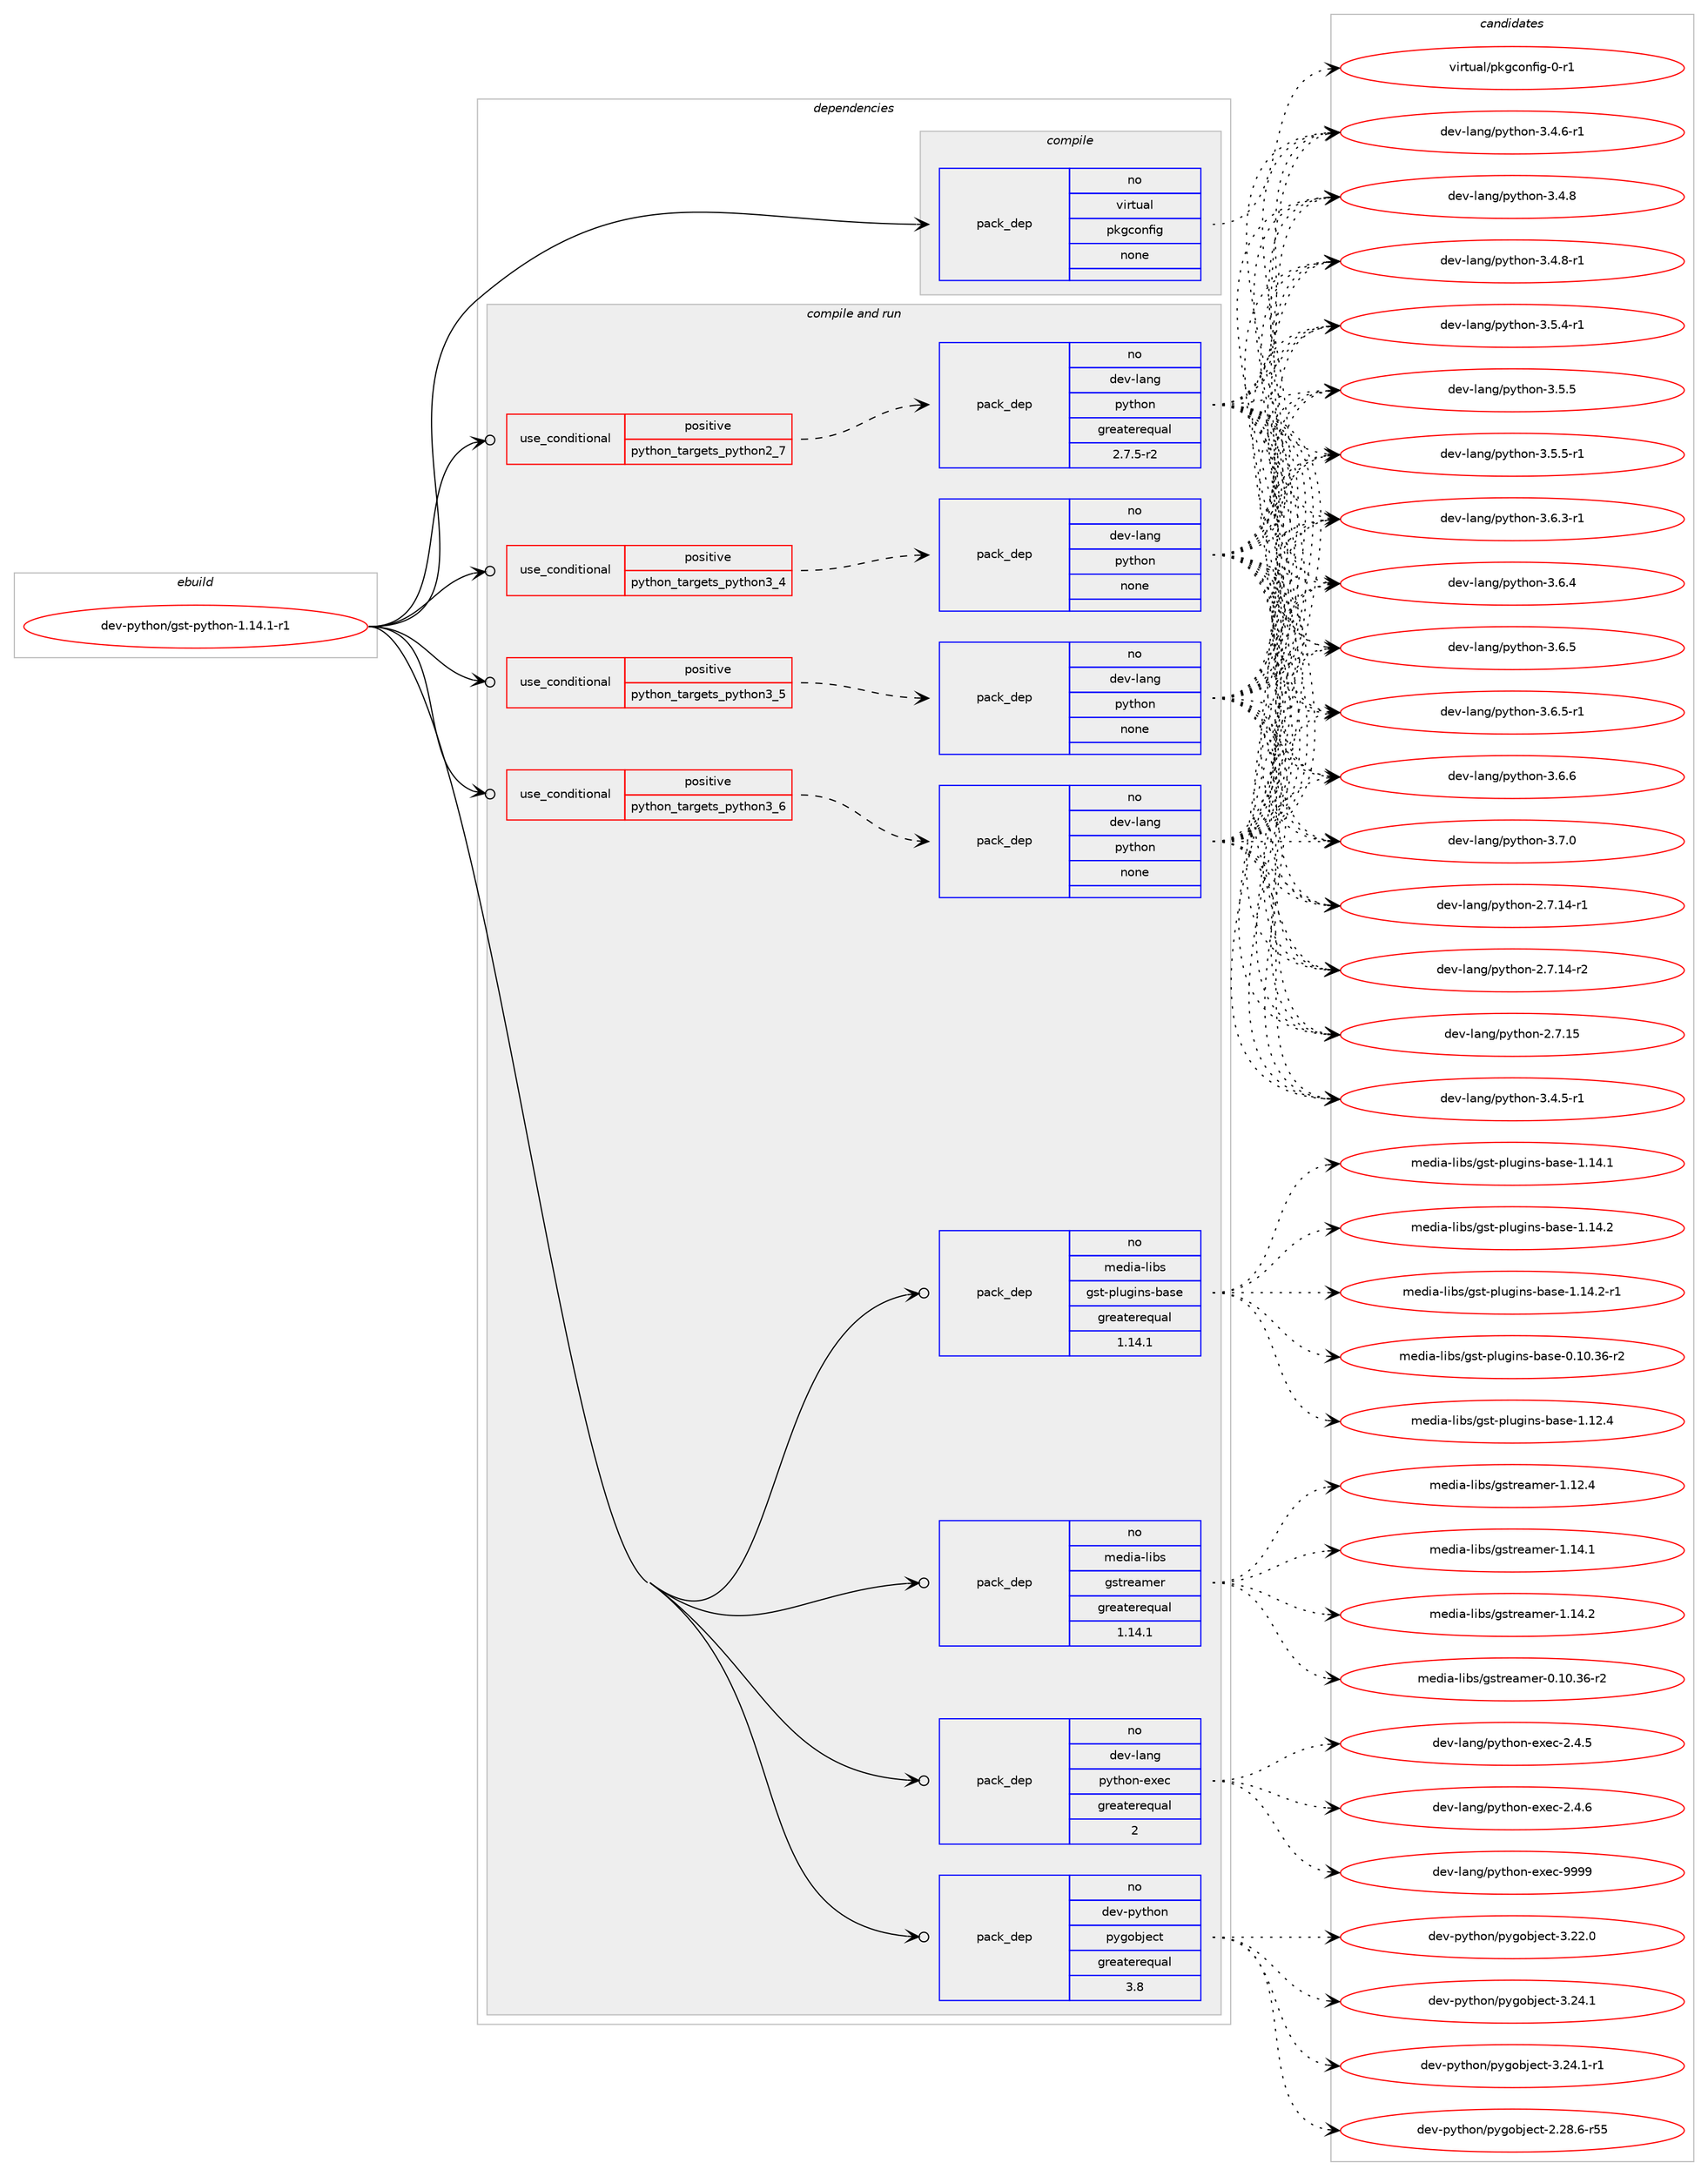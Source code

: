 digraph prolog {

# *************
# Graph options
# *************

newrank=true;
concentrate=true;
compound=true;
graph [rankdir=LR,fontname=Helvetica,fontsize=10,ranksep=1.5];#, ranksep=2.5, nodesep=0.2];
edge  [arrowhead=vee];
node  [fontname=Helvetica,fontsize=10];

# **********
# The ebuild
# **********

subgraph cluster_leftcol {
color=gray;
rank=same;
label=<<i>ebuild</i>>;
id [label="dev-python/gst-python-1.14.1-r1", color=red, width=4, href="../dev-python/gst-python-1.14.1-r1.svg"];
}

# ****************
# The dependencies
# ****************

subgraph cluster_midcol {
color=gray;
label=<<i>dependencies</i>>;
subgraph cluster_compile {
fillcolor="#eeeeee";
style=filled;
label=<<i>compile</i>>;
subgraph pack3952 {
dependency5730 [label=<<TABLE BORDER="0" CELLBORDER="1" CELLSPACING="0" CELLPADDING="4" WIDTH="220"><TR><TD ROWSPAN="6" CELLPADDING="30">pack_dep</TD></TR><TR><TD WIDTH="110">no</TD></TR><TR><TD>virtual</TD></TR><TR><TD>pkgconfig</TD></TR><TR><TD>none</TD></TR><TR><TD></TD></TR></TABLE>>, shape=none, color=blue];
}
id:e -> dependency5730:w [weight=20,style="solid",arrowhead="vee"];
}
subgraph cluster_compileandrun {
fillcolor="#eeeeee";
style=filled;
label=<<i>compile and run</i>>;
subgraph cond1648 {
dependency5731 [label=<<TABLE BORDER="0" CELLBORDER="1" CELLSPACING="0" CELLPADDING="4"><TR><TD ROWSPAN="3" CELLPADDING="10">use_conditional</TD></TR><TR><TD>positive</TD></TR><TR><TD>python_targets_python2_7</TD></TR></TABLE>>, shape=none, color=red];
subgraph pack3953 {
dependency5732 [label=<<TABLE BORDER="0" CELLBORDER="1" CELLSPACING="0" CELLPADDING="4" WIDTH="220"><TR><TD ROWSPAN="6" CELLPADDING="30">pack_dep</TD></TR><TR><TD WIDTH="110">no</TD></TR><TR><TD>dev-lang</TD></TR><TR><TD>python</TD></TR><TR><TD>greaterequal</TD></TR><TR><TD>2.7.5-r2</TD></TR></TABLE>>, shape=none, color=blue];
}
dependency5731:e -> dependency5732:w [weight=20,style="dashed",arrowhead="vee"];
}
id:e -> dependency5731:w [weight=20,style="solid",arrowhead="odotvee"];
subgraph cond1649 {
dependency5733 [label=<<TABLE BORDER="0" CELLBORDER="1" CELLSPACING="0" CELLPADDING="4"><TR><TD ROWSPAN="3" CELLPADDING="10">use_conditional</TD></TR><TR><TD>positive</TD></TR><TR><TD>python_targets_python3_4</TD></TR></TABLE>>, shape=none, color=red];
subgraph pack3954 {
dependency5734 [label=<<TABLE BORDER="0" CELLBORDER="1" CELLSPACING="0" CELLPADDING="4" WIDTH="220"><TR><TD ROWSPAN="6" CELLPADDING="30">pack_dep</TD></TR><TR><TD WIDTH="110">no</TD></TR><TR><TD>dev-lang</TD></TR><TR><TD>python</TD></TR><TR><TD>none</TD></TR><TR><TD></TD></TR></TABLE>>, shape=none, color=blue];
}
dependency5733:e -> dependency5734:w [weight=20,style="dashed",arrowhead="vee"];
}
id:e -> dependency5733:w [weight=20,style="solid",arrowhead="odotvee"];
subgraph cond1650 {
dependency5735 [label=<<TABLE BORDER="0" CELLBORDER="1" CELLSPACING="0" CELLPADDING="4"><TR><TD ROWSPAN="3" CELLPADDING="10">use_conditional</TD></TR><TR><TD>positive</TD></TR><TR><TD>python_targets_python3_5</TD></TR></TABLE>>, shape=none, color=red];
subgraph pack3955 {
dependency5736 [label=<<TABLE BORDER="0" CELLBORDER="1" CELLSPACING="0" CELLPADDING="4" WIDTH="220"><TR><TD ROWSPAN="6" CELLPADDING="30">pack_dep</TD></TR><TR><TD WIDTH="110">no</TD></TR><TR><TD>dev-lang</TD></TR><TR><TD>python</TD></TR><TR><TD>none</TD></TR><TR><TD></TD></TR></TABLE>>, shape=none, color=blue];
}
dependency5735:e -> dependency5736:w [weight=20,style="dashed",arrowhead="vee"];
}
id:e -> dependency5735:w [weight=20,style="solid",arrowhead="odotvee"];
subgraph cond1651 {
dependency5737 [label=<<TABLE BORDER="0" CELLBORDER="1" CELLSPACING="0" CELLPADDING="4"><TR><TD ROWSPAN="3" CELLPADDING="10">use_conditional</TD></TR><TR><TD>positive</TD></TR><TR><TD>python_targets_python3_6</TD></TR></TABLE>>, shape=none, color=red];
subgraph pack3956 {
dependency5738 [label=<<TABLE BORDER="0" CELLBORDER="1" CELLSPACING="0" CELLPADDING="4" WIDTH="220"><TR><TD ROWSPAN="6" CELLPADDING="30">pack_dep</TD></TR><TR><TD WIDTH="110">no</TD></TR><TR><TD>dev-lang</TD></TR><TR><TD>python</TD></TR><TR><TD>none</TD></TR><TR><TD></TD></TR></TABLE>>, shape=none, color=blue];
}
dependency5737:e -> dependency5738:w [weight=20,style="dashed",arrowhead="vee"];
}
id:e -> dependency5737:w [weight=20,style="solid",arrowhead="odotvee"];
subgraph pack3957 {
dependency5739 [label=<<TABLE BORDER="0" CELLBORDER="1" CELLSPACING="0" CELLPADDING="4" WIDTH="220"><TR><TD ROWSPAN="6" CELLPADDING="30">pack_dep</TD></TR><TR><TD WIDTH="110">no</TD></TR><TR><TD>dev-lang</TD></TR><TR><TD>python-exec</TD></TR><TR><TD>greaterequal</TD></TR><TR><TD>2</TD></TR></TABLE>>, shape=none, color=blue];
}
id:e -> dependency5739:w [weight=20,style="solid",arrowhead="odotvee"];
subgraph pack3958 {
dependency5740 [label=<<TABLE BORDER="0" CELLBORDER="1" CELLSPACING="0" CELLPADDING="4" WIDTH="220"><TR><TD ROWSPAN="6" CELLPADDING="30">pack_dep</TD></TR><TR><TD WIDTH="110">no</TD></TR><TR><TD>dev-python</TD></TR><TR><TD>pygobject</TD></TR><TR><TD>greaterequal</TD></TR><TR><TD>3.8</TD></TR></TABLE>>, shape=none, color=blue];
}
id:e -> dependency5740:w [weight=20,style="solid",arrowhead="odotvee"];
subgraph pack3959 {
dependency5741 [label=<<TABLE BORDER="0" CELLBORDER="1" CELLSPACING="0" CELLPADDING="4" WIDTH="220"><TR><TD ROWSPAN="6" CELLPADDING="30">pack_dep</TD></TR><TR><TD WIDTH="110">no</TD></TR><TR><TD>media-libs</TD></TR><TR><TD>gst-plugins-base</TD></TR><TR><TD>greaterequal</TD></TR><TR><TD>1.14.1</TD></TR></TABLE>>, shape=none, color=blue];
}
id:e -> dependency5741:w [weight=20,style="solid",arrowhead="odotvee"];
subgraph pack3960 {
dependency5742 [label=<<TABLE BORDER="0" CELLBORDER="1" CELLSPACING="0" CELLPADDING="4" WIDTH="220"><TR><TD ROWSPAN="6" CELLPADDING="30">pack_dep</TD></TR><TR><TD WIDTH="110">no</TD></TR><TR><TD>media-libs</TD></TR><TR><TD>gstreamer</TD></TR><TR><TD>greaterequal</TD></TR><TR><TD>1.14.1</TD></TR></TABLE>>, shape=none, color=blue];
}
id:e -> dependency5742:w [weight=20,style="solid",arrowhead="odotvee"];
}
subgraph cluster_run {
fillcolor="#eeeeee";
style=filled;
label=<<i>run</i>>;
}
}

# **************
# The candidates
# **************

subgraph cluster_choices {
rank=same;
color=gray;
label=<<i>candidates</i>>;

subgraph choice3952 {
color=black;
nodesep=1;
choice11810511411611797108471121071039911111010210510345484511449 [label="virtual/pkgconfig-0-r1", color=red, width=4,href="../virtual/pkgconfig-0-r1.svg"];
dependency5730:e -> choice11810511411611797108471121071039911111010210510345484511449:w [style=dotted,weight="100"];
}
subgraph choice3953 {
color=black;
nodesep=1;
choice100101118451089711010347112121116104111110455046554649524511449 [label="dev-lang/python-2.7.14-r1", color=red, width=4,href="../dev-lang/python-2.7.14-r1.svg"];
choice100101118451089711010347112121116104111110455046554649524511450 [label="dev-lang/python-2.7.14-r2", color=red, width=4,href="../dev-lang/python-2.7.14-r2.svg"];
choice10010111845108971101034711212111610411111045504655464953 [label="dev-lang/python-2.7.15", color=red, width=4,href="../dev-lang/python-2.7.15.svg"];
choice1001011184510897110103471121211161041111104551465246534511449 [label="dev-lang/python-3.4.5-r1", color=red, width=4,href="../dev-lang/python-3.4.5-r1.svg"];
choice1001011184510897110103471121211161041111104551465246544511449 [label="dev-lang/python-3.4.6-r1", color=red, width=4,href="../dev-lang/python-3.4.6-r1.svg"];
choice100101118451089711010347112121116104111110455146524656 [label="dev-lang/python-3.4.8", color=red, width=4,href="../dev-lang/python-3.4.8.svg"];
choice1001011184510897110103471121211161041111104551465246564511449 [label="dev-lang/python-3.4.8-r1", color=red, width=4,href="../dev-lang/python-3.4.8-r1.svg"];
choice1001011184510897110103471121211161041111104551465346524511449 [label="dev-lang/python-3.5.4-r1", color=red, width=4,href="../dev-lang/python-3.5.4-r1.svg"];
choice100101118451089711010347112121116104111110455146534653 [label="dev-lang/python-3.5.5", color=red, width=4,href="../dev-lang/python-3.5.5.svg"];
choice1001011184510897110103471121211161041111104551465346534511449 [label="dev-lang/python-3.5.5-r1", color=red, width=4,href="../dev-lang/python-3.5.5-r1.svg"];
choice1001011184510897110103471121211161041111104551465446514511449 [label="dev-lang/python-3.6.3-r1", color=red, width=4,href="../dev-lang/python-3.6.3-r1.svg"];
choice100101118451089711010347112121116104111110455146544652 [label="dev-lang/python-3.6.4", color=red, width=4,href="../dev-lang/python-3.6.4.svg"];
choice100101118451089711010347112121116104111110455146544653 [label="dev-lang/python-3.6.5", color=red, width=4,href="../dev-lang/python-3.6.5.svg"];
choice1001011184510897110103471121211161041111104551465446534511449 [label="dev-lang/python-3.6.5-r1", color=red, width=4,href="../dev-lang/python-3.6.5-r1.svg"];
choice100101118451089711010347112121116104111110455146544654 [label="dev-lang/python-3.6.6", color=red, width=4,href="../dev-lang/python-3.6.6.svg"];
choice100101118451089711010347112121116104111110455146554648 [label="dev-lang/python-3.7.0", color=red, width=4,href="../dev-lang/python-3.7.0.svg"];
dependency5732:e -> choice100101118451089711010347112121116104111110455046554649524511449:w [style=dotted,weight="100"];
dependency5732:e -> choice100101118451089711010347112121116104111110455046554649524511450:w [style=dotted,weight="100"];
dependency5732:e -> choice10010111845108971101034711212111610411111045504655464953:w [style=dotted,weight="100"];
dependency5732:e -> choice1001011184510897110103471121211161041111104551465246534511449:w [style=dotted,weight="100"];
dependency5732:e -> choice1001011184510897110103471121211161041111104551465246544511449:w [style=dotted,weight="100"];
dependency5732:e -> choice100101118451089711010347112121116104111110455146524656:w [style=dotted,weight="100"];
dependency5732:e -> choice1001011184510897110103471121211161041111104551465246564511449:w [style=dotted,weight="100"];
dependency5732:e -> choice1001011184510897110103471121211161041111104551465346524511449:w [style=dotted,weight="100"];
dependency5732:e -> choice100101118451089711010347112121116104111110455146534653:w [style=dotted,weight="100"];
dependency5732:e -> choice1001011184510897110103471121211161041111104551465346534511449:w [style=dotted,weight="100"];
dependency5732:e -> choice1001011184510897110103471121211161041111104551465446514511449:w [style=dotted,weight="100"];
dependency5732:e -> choice100101118451089711010347112121116104111110455146544652:w [style=dotted,weight="100"];
dependency5732:e -> choice100101118451089711010347112121116104111110455146544653:w [style=dotted,weight="100"];
dependency5732:e -> choice1001011184510897110103471121211161041111104551465446534511449:w [style=dotted,weight="100"];
dependency5732:e -> choice100101118451089711010347112121116104111110455146544654:w [style=dotted,weight="100"];
dependency5732:e -> choice100101118451089711010347112121116104111110455146554648:w [style=dotted,weight="100"];
}
subgraph choice3954 {
color=black;
nodesep=1;
choice100101118451089711010347112121116104111110455046554649524511449 [label="dev-lang/python-2.7.14-r1", color=red, width=4,href="../dev-lang/python-2.7.14-r1.svg"];
choice100101118451089711010347112121116104111110455046554649524511450 [label="dev-lang/python-2.7.14-r2", color=red, width=4,href="../dev-lang/python-2.7.14-r2.svg"];
choice10010111845108971101034711212111610411111045504655464953 [label="dev-lang/python-2.7.15", color=red, width=4,href="../dev-lang/python-2.7.15.svg"];
choice1001011184510897110103471121211161041111104551465246534511449 [label="dev-lang/python-3.4.5-r1", color=red, width=4,href="../dev-lang/python-3.4.5-r1.svg"];
choice1001011184510897110103471121211161041111104551465246544511449 [label="dev-lang/python-3.4.6-r1", color=red, width=4,href="../dev-lang/python-3.4.6-r1.svg"];
choice100101118451089711010347112121116104111110455146524656 [label="dev-lang/python-3.4.8", color=red, width=4,href="../dev-lang/python-3.4.8.svg"];
choice1001011184510897110103471121211161041111104551465246564511449 [label="dev-lang/python-3.4.8-r1", color=red, width=4,href="../dev-lang/python-3.4.8-r1.svg"];
choice1001011184510897110103471121211161041111104551465346524511449 [label="dev-lang/python-3.5.4-r1", color=red, width=4,href="../dev-lang/python-3.5.4-r1.svg"];
choice100101118451089711010347112121116104111110455146534653 [label="dev-lang/python-3.5.5", color=red, width=4,href="../dev-lang/python-3.5.5.svg"];
choice1001011184510897110103471121211161041111104551465346534511449 [label="dev-lang/python-3.5.5-r1", color=red, width=4,href="../dev-lang/python-3.5.5-r1.svg"];
choice1001011184510897110103471121211161041111104551465446514511449 [label="dev-lang/python-3.6.3-r1", color=red, width=4,href="../dev-lang/python-3.6.3-r1.svg"];
choice100101118451089711010347112121116104111110455146544652 [label="dev-lang/python-3.6.4", color=red, width=4,href="../dev-lang/python-3.6.4.svg"];
choice100101118451089711010347112121116104111110455146544653 [label="dev-lang/python-3.6.5", color=red, width=4,href="../dev-lang/python-3.6.5.svg"];
choice1001011184510897110103471121211161041111104551465446534511449 [label="dev-lang/python-3.6.5-r1", color=red, width=4,href="../dev-lang/python-3.6.5-r1.svg"];
choice100101118451089711010347112121116104111110455146544654 [label="dev-lang/python-3.6.6", color=red, width=4,href="../dev-lang/python-3.6.6.svg"];
choice100101118451089711010347112121116104111110455146554648 [label="dev-lang/python-3.7.0", color=red, width=4,href="../dev-lang/python-3.7.0.svg"];
dependency5734:e -> choice100101118451089711010347112121116104111110455046554649524511449:w [style=dotted,weight="100"];
dependency5734:e -> choice100101118451089711010347112121116104111110455046554649524511450:w [style=dotted,weight="100"];
dependency5734:e -> choice10010111845108971101034711212111610411111045504655464953:w [style=dotted,weight="100"];
dependency5734:e -> choice1001011184510897110103471121211161041111104551465246534511449:w [style=dotted,weight="100"];
dependency5734:e -> choice1001011184510897110103471121211161041111104551465246544511449:w [style=dotted,weight="100"];
dependency5734:e -> choice100101118451089711010347112121116104111110455146524656:w [style=dotted,weight="100"];
dependency5734:e -> choice1001011184510897110103471121211161041111104551465246564511449:w [style=dotted,weight="100"];
dependency5734:e -> choice1001011184510897110103471121211161041111104551465346524511449:w [style=dotted,weight="100"];
dependency5734:e -> choice100101118451089711010347112121116104111110455146534653:w [style=dotted,weight="100"];
dependency5734:e -> choice1001011184510897110103471121211161041111104551465346534511449:w [style=dotted,weight="100"];
dependency5734:e -> choice1001011184510897110103471121211161041111104551465446514511449:w [style=dotted,weight="100"];
dependency5734:e -> choice100101118451089711010347112121116104111110455146544652:w [style=dotted,weight="100"];
dependency5734:e -> choice100101118451089711010347112121116104111110455146544653:w [style=dotted,weight="100"];
dependency5734:e -> choice1001011184510897110103471121211161041111104551465446534511449:w [style=dotted,weight="100"];
dependency5734:e -> choice100101118451089711010347112121116104111110455146544654:w [style=dotted,weight="100"];
dependency5734:e -> choice100101118451089711010347112121116104111110455146554648:w [style=dotted,weight="100"];
}
subgraph choice3955 {
color=black;
nodesep=1;
choice100101118451089711010347112121116104111110455046554649524511449 [label="dev-lang/python-2.7.14-r1", color=red, width=4,href="../dev-lang/python-2.7.14-r1.svg"];
choice100101118451089711010347112121116104111110455046554649524511450 [label="dev-lang/python-2.7.14-r2", color=red, width=4,href="../dev-lang/python-2.7.14-r2.svg"];
choice10010111845108971101034711212111610411111045504655464953 [label="dev-lang/python-2.7.15", color=red, width=4,href="../dev-lang/python-2.7.15.svg"];
choice1001011184510897110103471121211161041111104551465246534511449 [label="dev-lang/python-3.4.5-r1", color=red, width=4,href="../dev-lang/python-3.4.5-r1.svg"];
choice1001011184510897110103471121211161041111104551465246544511449 [label="dev-lang/python-3.4.6-r1", color=red, width=4,href="../dev-lang/python-3.4.6-r1.svg"];
choice100101118451089711010347112121116104111110455146524656 [label="dev-lang/python-3.4.8", color=red, width=4,href="../dev-lang/python-3.4.8.svg"];
choice1001011184510897110103471121211161041111104551465246564511449 [label="dev-lang/python-3.4.8-r1", color=red, width=4,href="../dev-lang/python-3.4.8-r1.svg"];
choice1001011184510897110103471121211161041111104551465346524511449 [label="dev-lang/python-3.5.4-r1", color=red, width=4,href="../dev-lang/python-3.5.4-r1.svg"];
choice100101118451089711010347112121116104111110455146534653 [label="dev-lang/python-3.5.5", color=red, width=4,href="../dev-lang/python-3.5.5.svg"];
choice1001011184510897110103471121211161041111104551465346534511449 [label="dev-lang/python-3.5.5-r1", color=red, width=4,href="../dev-lang/python-3.5.5-r1.svg"];
choice1001011184510897110103471121211161041111104551465446514511449 [label="dev-lang/python-3.6.3-r1", color=red, width=4,href="../dev-lang/python-3.6.3-r1.svg"];
choice100101118451089711010347112121116104111110455146544652 [label="dev-lang/python-3.6.4", color=red, width=4,href="../dev-lang/python-3.6.4.svg"];
choice100101118451089711010347112121116104111110455146544653 [label="dev-lang/python-3.6.5", color=red, width=4,href="../dev-lang/python-3.6.5.svg"];
choice1001011184510897110103471121211161041111104551465446534511449 [label="dev-lang/python-3.6.5-r1", color=red, width=4,href="../dev-lang/python-3.6.5-r1.svg"];
choice100101118451089711010347112121116104111110455146544654 [label="dev-lang/python-3.6.6", color=red, width=4,href="../dev-lang/python-3.6.6.svg"];
choice100101118451089711010347112121116104111110455146554648 [label="dev-lang/python-3.7.0", color=red, width=4,href="../dev-lang/python-3.7.0.svg"];
dependency5736:e -> choice100101118451089711010347112121116104111110455046554649524511449:w [style=dotted,weight="100"];
dependency5736:e -> choice100101118451089711010347112121116104111110455046554649524511450:w [style=dotted,weight="100"];
dependency5736:e -> choice10010111845108971101034711212111610411111045504655464953:w [style=dotted,weight="100"];
dependency5736:e -> choice1001011184510897110103471121211161041111104551465246534511449:w [style=dotted,weight="100"];
dependency5736:e -> choice1001011184510897110103471121211161041111104551465246544511449:w [style=dotted,weight="100"];
dependency5736:e -> choice100101118451089711010347112121116104111110455146524656:w [style=dotted,weight="100"];
dependency5736:e -> choice1001011184510897110103471121211161041111104551465246564511449:w [style=dotted,weight="100"];
dependency5736:e -> choice1001011184510897110103471121211161041111104551465346524511449:w [style=dotted,weight="100"];
dependency5736:e -> choice100101118451089711010347112121116104111110455146534653:w [style=dotted,weight="100"];
dependency5736:e -> choice1001011184510897110103471121211161041111104551465346534511449:w [style=dotted,weight="100"];
dependency5736:e -> choice1001011184510897110103471121211161041111104551465446514511449:w [style=dotted,weight="100"];
dependency5736:e -> choice100101118451089711010347112121116104111110455146544652:w [style=dotted,weight="100"];
dependency5736:e -> choice100101118451089711010347112121116104111110455146544653:w [style=dotted,weight="100"];
dependency5736:e -> choice1001011184510897110103471121211161041111104551465446534511449:w [style=dotted,weight="100"];
dependency5736:e -> choice100101118451089711010347112121116104111110455146544654:w [style=dotted,weight="100"];
dependency5736:e -> choice100101118451089711010347112121116104111110455146554648:w [style=dotted,weight="100"];
}
subgraph choice3956 {
color=black;
nodesep=1;
choice100101118451089711010347112121116104111110455046554649524511449 [label="dev-lang/python-2.7.14-r1", color=red, width=4,href="../dev-lang/python-2.7.14-r1.svg"];
choice100101118451089711010347112121116104111110455046554649524511450 [label="dev-lang/python-2.7.14-r2", color=red, width=4,href="../dev-lang/python-2.7.14-r2.svg"];
choice10010111845108971101034711212111610411111045504655464953 [label="dev-lang/python-2.7.15", color=red, width=4,href="../dev-lang/python-2.7.15.svg"];
choice1001011184510897110103471121211161041111104551465246534511449 [label="dev-lang/python-3.4.5-r1", color=red, width=4,href="../dev-lang/python-3.4.5-r1.svg"];
choice1001011184510897110103471121211161041111104551465246544511449 [label="dev-lang/python-3.4.6-r1", color=red, width=4,href="../dev-lang/python-3.4.6-r1.svg"];
choice100101118451089711010347112121116104111110455146524656 [label="dev-lang/python-3.4.8", color=red, width=4,href="../dev-lang/python-3.4.8.svg"];
choice1001011184510897110103471121211161041111104551465246564511449 [label="dev-lang/python-3.4.8-r1", color=red, width=4,href="../dev-lang/python-3.4.8-r1.svg"];
choice1001011184510897110103471121211161041111104551465346524511449 [label="dev-lang/python-3.5.4-r1", color=red, width=4,href="../dev-lang/python-3.5.4-r1.svg"];
choice100101118451089711010347112121116104111110455146534653 [label="dev-lang/python-3.5.5", color=red, width=4,href="../dev-lang/python-3.5.5.svg"];
choice1001011184510897110103471121211161041111104551465346534511449 [label="dev-lang/python-3.5.5-r1", color=red, width=4,href="../dev-lang/python-3.5.5-r1.svg"];
choice1001011184510897110103471121211161041111104551465446514511449 [label="dev-lang/python-3.6.3-r1", color=red, width=4,href="../dev-lang/python-3.6.3-r1.svg"];
choice100101118451089711010347112121116104111110455146544652 [label="dev-lang/python-3.6.4", color=red, width=4,href="../dev-lang/python-3.6.4.svg"];
choice100101118451089711010347112121116104111110455146544653 [label="dev-lang/python-3.6.5", color=red, width=4,href="../dev-lang/python-3.6.5.svg"];
choice1001011184510897110103471121211161041111104551465446534511449 [label="dev-lang/python-3.6.5-r1", color=red, width=4,href="../dev-lang/python-3.6.5-r1.svg"];
choice100101118451089711010347112121116104111110455146544654 [label="dev-lang/python-3.6.6", color=red, width=4,href="../dev-lang/python-3.6.6.svg"];
choice100101118451089711010347112121116104111110455146554648 [label="dev-lang/python-3.7.0", color=red, width=4,href="../dev-lang/python-3.7.0.svg"];
dependency5738:e -> choice100101118451089711010347112121116104111110455046554649524511449:w [style=dotted,weight="100"];
dependency5738:e -> choice100101118451089711010347112121116104111110455046554649524511450:w [style=dotted,weight="100"];
dependency5738:e -> choice10010111845108971101034711212111610411111045504655464953:w [style=dotted,weight="100"];
dependency5738:e -> choice1001011184510897110103471121211161041111104551465246534511449:w [style=dotted,weight="100"];
dependency5738:e -> choice1001011184510897110103471121211161041111104551465246544511449:w [style=dotted,weight="100"];
dependency5738:e -> choice100101118451089711010347112121116104111110455146524656:w [style=dotted,weight="100"];
dependency5738:e -> choice1001011184510897110103471121211161041111104551465246564511449:w [style=dotted,weight="100"];
dependency5738:e -> choice1001011184510897110103471121211161041111104551465346524511449:w [style=dotted,weight="100"];
dependency5738:e -> choice100101118451089711010347112121116104111110455146534653:w [style=dotted,weight="100"];
dependency5738:e -> choice1001011184510897110103471121211161041111104551465346534511449:w [style=dotted,weight="100"];
dependency5738:e -> choice1001011184510897110103471121211161041111104551465446514511449:w [style=dotted,weight="100"];
dependency5738:e -> choice100101118451089711010347112121116104111110455146544652:w [style=dotted,weight="100"];
dependency5738:e -> choice100101118451089711010347112121116104111110455146544653:w [style=dotted,weight="100"];
dependency5738:e -> choice1001011184510897110103471121211161041111104551465446534511449:w [style=dotted,weight="100"];
dependency5738:e -> choice100101118451089711010347112121116104111110455146544654:w [style=dotted,weight="100"];
dependency5738:e -> choice100101118451089711010347112121116104111110455146554648:w [style=dotted,weight="100"];
}
subgraph choice3957 {
color=black;
nodesep=1;
choice1001011184510897110103471121211161041111104510112010199455046524653 [label="dev-lang/python-exec-2.4.5", color=red, width=4,href="../dev-lang/python-exec-2.4.5.svg"];
choice1001011184510897110103471121211161041111104510112010199455046524654 [label="dev-lang/python-exec-2.4.6", color=red, width=4,href="../dev-lang/python-exec-2.4.6.svg"];
choice10010111845108971101034711212111610411111045101120101994557575757 [label="dev-lang/python-exec-9999", color=red, width=4,href="../dev-lang/python-exec-9999.svg"];
dependency5739:e -> choice1001011184510897110103471121211161041111104510112010199455046524653:w [style=dotted,weight="100"];
dependency5739:e -> choice1001011184510897110103471121211161041111104510112010199455046524654:w [style=dotted,weight="100"];
dependency5739:e -> choice10010111845108971101034711212111610411111045101120101994557575757:w [style=dotted,weight="100"];
}
subgraph choice3958 {
color=black;
nodesep=1;
choice1001011184511212111610411111047112121103111981061019911645504650564654451145353 [label="dev-python/pygobject-2.28.6-r55", color=red, width=4,href="../dev-python/pygobject-2.28.6-r55.svg"];
choice1001011184511212111610411111047112121103111981061019911645514650504648 [label="dev-python/pygobject-3.22.0", color=red, width=4,href="../dev-python/pygobject-3.22.0.svg"];
choice1001011184511212111610411111047112121103111981061019911645514650524649 [label="dev-python/pygobject-3.24.1", color=red, width=4,href="../dev-python/pygobject-3.24.1.svg"];
choice10010111845112121116104111110471121211031119810610199116455146505246494511449 [label="dev-python/pygobject-3.24.1-r1", color=red, width=4,href="../dev-python/pygobject-3.24.1-r1.svg"];
dependency5740:e -> choice1001011184511212111610411111047112121103111981061019911645504650564654451145353:w [style=dotted,weight="100"];
dependency5740:e -> choice1001011184511212111610411111047112121103111981061019911645514650504648:w [style=dotted,weight="100"];
dependency5740:e -> choice1001011184511212111610411111047112121103111981061019911645514650524649:w [style=dotted,weight="100"];
dependency5740:e -> choice10010111845112121116104111110471121211031119810610199116455146505246494511449:w [style=dotted,weight="100"];
}
subgraph choice3959 {
color=black;
nodesep=1;
choice109101100105974510810598115471031151164511210811710310511011545989711510145484649484651544511450 [label="media-libs/gst-plugins-base-0.10.36-r2", color=red, width=4,href="../media-libs/gst-plugins-base-0.10.36-r2.svg"];
choice109101100105974510810598115471031151164511210811710310511011545989711510145494649504652 [label="media-libs/gst-plugins-base-1.12.4", color=red, width=4,href="../media-libs/gst-plugins-base-1.12.4.svg"];
choice109101100105974510810598115471031151164511210811710310511011545989711510145494649524649 [label="media-libs/gst-plugins-base-1.14.1", color=red, width=4,href="../media-libs/gst-plugins-base-1.14.1.svg"];
choice109101100105974510810598115471031151164511210811710310511011545989711510145494649524650 [label="media-libs/gst-plugins-base-1.14.2", color=red, width=4,href="../media-libs/gst-plugins-base-1.14.2.svg"];
choice1091011001059745108105981154710311511645112108117103105110115459897115101454946495246504511449 [label="media-libs/gst-plugins-base-1.14.2-r1", color=red, width=4,href="../media-libs/gst-plugins-base-1.14.2-r1.svg"];
dependency5741:e -> choice109101100105974510810598115471031151164511210811710310511011545989711510145484649484651544511450:w [style=dotted,weight="100"];
dependency5741:e -> choice109101100105974510810598115471031151164511210811710310511011545989711510145494649504652:w [style=dotted,weight="100"];
dependency5741:e -> choice109101100105974510810598115471031151164511210811710310511011545989711510145494649524649:w [style=dotted,weight="100"];
dependency5741:e -> choice109101100105974510810598115471031151164511210811710310511011545989711510145494649524650:w [style=dotted,weight="100"];
dependency5741:e -> choice1091011001059745108105981154710311511645112108117103105110115459897115101454946495246504511449:w [style=dotted,weight="100"];
}
subgraph choice3960 {
color=black;
nodesep=1;
choice109101100105974510810598115471031151161141019710910111445484649484651544511450 [label="media-libs/gstreamer-0.10.36-r2", color=red, width=4,href="../media-libs/gstreamer-0.10.36-r2.svg"];
choice109101100105974510810598115471031151161141019710910111445494649504652 [label="media-libs/gstreamer-1.12.4", color=red, width=4,href="../media-libs/gstreamer-1.12.4.svg"];
choice109101100105974510810598115471031151161141019710910111445494649524649 [label="media-libs/gstreamer-1.14.1", color=red, width=4,href="../media-libs/gstreamer-1.14.1.svg"];
choice109101100105974510810598115471031151161141019710910111445494649524650 [label="media-libs/gstreamer-1.14.2", color=red, width=4,href="../media-libs/gstreamer-1.14.2.svg"];
dependency5742:e -> choice109101100105974510810598115471031151161141019710910111445484649484651544511450:w [style=dotted,weight="100"];
dependency5742:e -> choice109101100105974510810598115471031151161141019710910111445494649504652:w [style=dotted,weight="100"];
dependency5742:e -> choice109101100105974510810598115471031151161141019710910111445494649524649:w [style=dotted,weight="100"];
dependency5742:e -> choice109101100105974510810598115471031151161141019710910111445494649524650:w [style=dotted,weight="100"];
}
}

}
